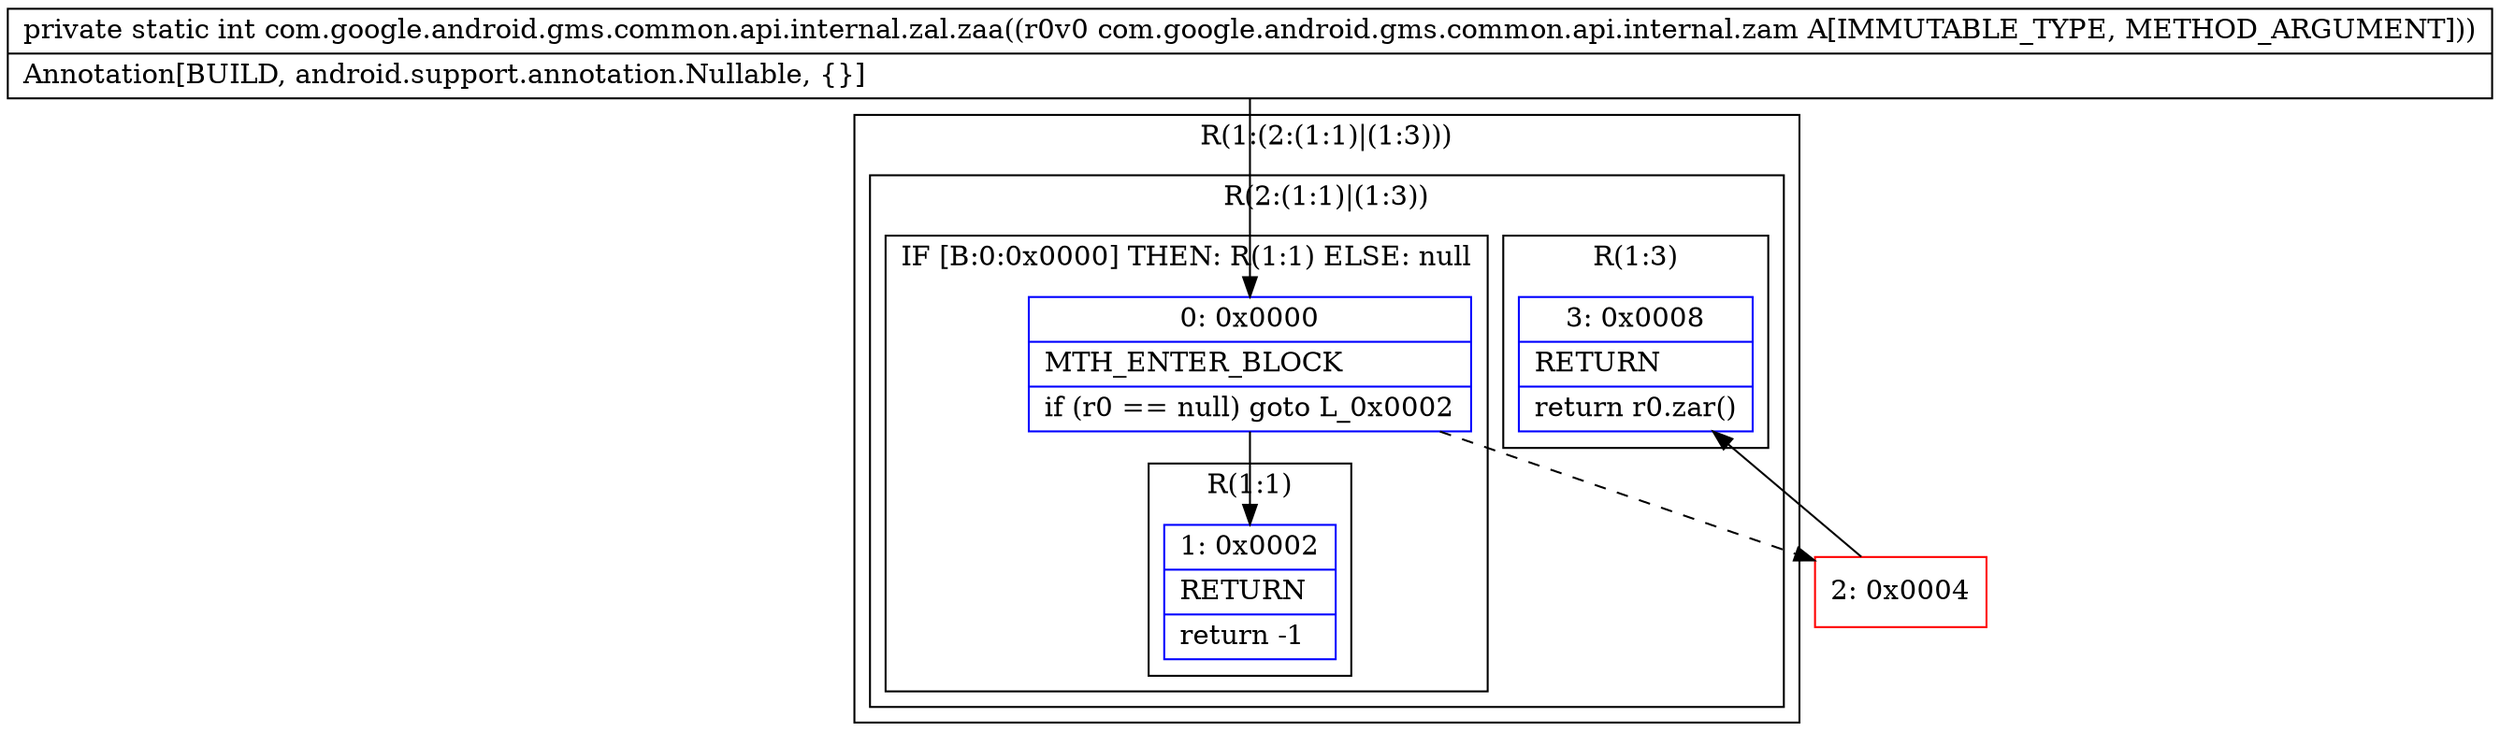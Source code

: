 digraph "CFG forcom.google.android.gms.common.api.internal.zal.zaa(Lcom\/google\/android\/gms\/common\/api\/internal\/zam;)I" {
subgraph cluster_Region_1674905877 {
label = "R(1:(2:(1:1)|(1:3)))";
node [shape=record,color=blue];
subgraph cluster_Region_1769005216 {
label = "R(2:(1:1)|(1:3))";
node [shape=record,color=blue];
subgraph cluster_IfRegion_1648961094 {
label = "IF [B:0:0x0000] THEN: R(1:1) ELSE: null";
node [shape=record,color=blue];
Node_0 [shape=record,label="{0\:\ 0x0000|MTH_ENTER_BLOCK\l|if (r0 == null) goto L_0x0002\l}"];
subgraph cluster_Region_228133603 {
label = "R(1:1)";
node [shape=record,color=blue];
Node_1 [shape=record,label="{1\:\ 0x0002|RETURN\l|return \-1\l}"];
}
}
subgraph cluster_Region_1187985380 {
label = "R(1:3)";
node [shape=record,color=blue];
Node_3 [shape=record,label="{3\:\ 0x0008|RETURN\l|return r0.zar()\l}"];
}
}
}
Node_2 [shape=record,color=red,label="{2\:\ 0x0004}"];
MethodNode[shape=record,label="{private static int com.google.android.gms.common.api.internal.zal.zaa((r0v0 com.google.android.gms.common.api.internal.zam A[IMMUTABLE_TYPE, METHOD_ARGUMENT]))  | Annotation[BUILD, android.support.annotation.Nullable, \{\}]\l}"];
MethodNode -> Node_0;
Node_0 -> Node_1;
Node_0 -> Node_2[style=dashed];
Node_2 -> Node_3;
}


